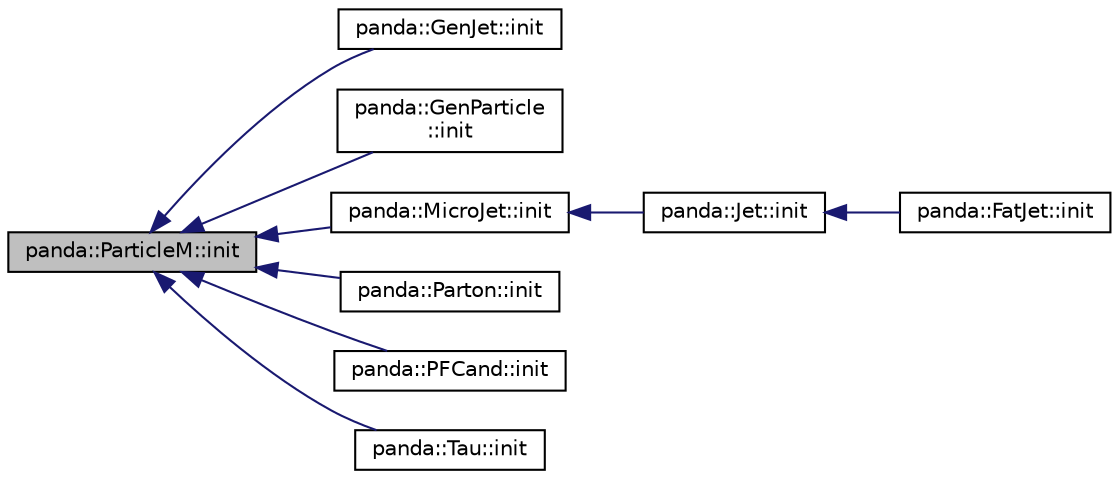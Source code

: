 digraph "panda::ParticleM::init"
{
 // INTERACTIVE_SVG=YES
  edge [fontname="Helvetica",fontsize="10",labelfontname="Helvetica",labelfontsize="10"];
  node [fontname="Helvetica",fontsize="10",shape=record];
  rankdir="LR";
  Node1 [label="panda::ParticleM::init",height=0.2,width=0.4,color="black", fillcolor="grey75", style="filled" fontcolor="black"];
  Node1 -> Node2 [dir="back",color="midnightblue",fontsize="10",style="solid"];
  Node2 [label="panda::GenJet::init",height=0.2,width=0.4,color="black", fillcolor="white", style="filled",URL="$classpanda_1_1GenJet.html#aaea438a6a3461a997857f4d5e708f466",tooltip="Reset object state. "];
  Node1 -> Node3 [dir="back",color="midnightblue",fontsize="10",style="solid"];
  Node3 [label="panda::GenParticle\l::init",height=0.2,width=0.4,color="black", fillcolor="white", style="filled",URL="$classpanda_1_1GenParticle.html#a133c2d435925b0466b2affcd8b03b5fc",tooltip="Reset object state. "];
  Node1 -> Node4 [dir="back",color="midnightblue",fontsize="10",style="solid"];
  Node4 [label="panda::MicroJet::init",height=0.2,width=0.4,color="black", fillcolor="white", style="filled",URL="$classpanda_1_1MicroJet.html#acb01bef0c15e0175151fdd479cb1b5ba",tooltip="Reset object state. "];
  Node4 -> Node5 [dir="back",color="midnightblue",fontsize="10",style="solid"];
  Node5 [label="panda::Jet::init",height=0.2,width=0.4,color="black", fillcolor="white", style="filled",URL="$classpanda_1_1Jet.html#a812a5a0a5a122791b2328c71e23a9d8b",tooltip="Reset object state. "];
  Node5 -> Node6 [dir="back",color="midnightblue",fontsize="10",style="solid"];
  Node6 [label="panda::FatJet::init",height=0.2,width=0.4,color="black", fillcolor="white", style="filled",URL="$classpanda_1_1FatJet.html#aa1a87839e3131c1629bbcf2e1a3b4cbc",tooltip="Reset object state. "];
  Node1 -> Node7 [dir="back",color="midnightblue",fontsize="10",style="solid"];
  Node7 [label="panda::Parton::init",height=0.2,width=0.4,color="black", fillcolor="white", style="filled",URL="$classpanda_1_1Parton.html#a94dd23d135a2336f5e2d4afa7ab45e6c",tooltip="Reset object state. "];
  Node1 -> Node8 [dir="back",color="midnightblue",fontsize="10",style="solid"];
  Node8 [label="panda::PFCand::init",height=0.2,width=0.4,color="black", fillcolor="white", style="filled",URL="$classpanda_1_1PFCand.html#afd85b75ecaab10011291811260d1f84f",tooltip="Reset object state. "];
  Node1 -> Node9 [dir="back",color="midnightblue",fontsize="10",style="solid"];
  Node9 [label="panda::Tau::init",height=0.2,width=0.4,color="black", fillcolor="white", style="filled",URL="$classpanda_1_1Tau.html#a2295834641659e77e1a61165f7f18587",tooltip="Reset object state. "];
}
